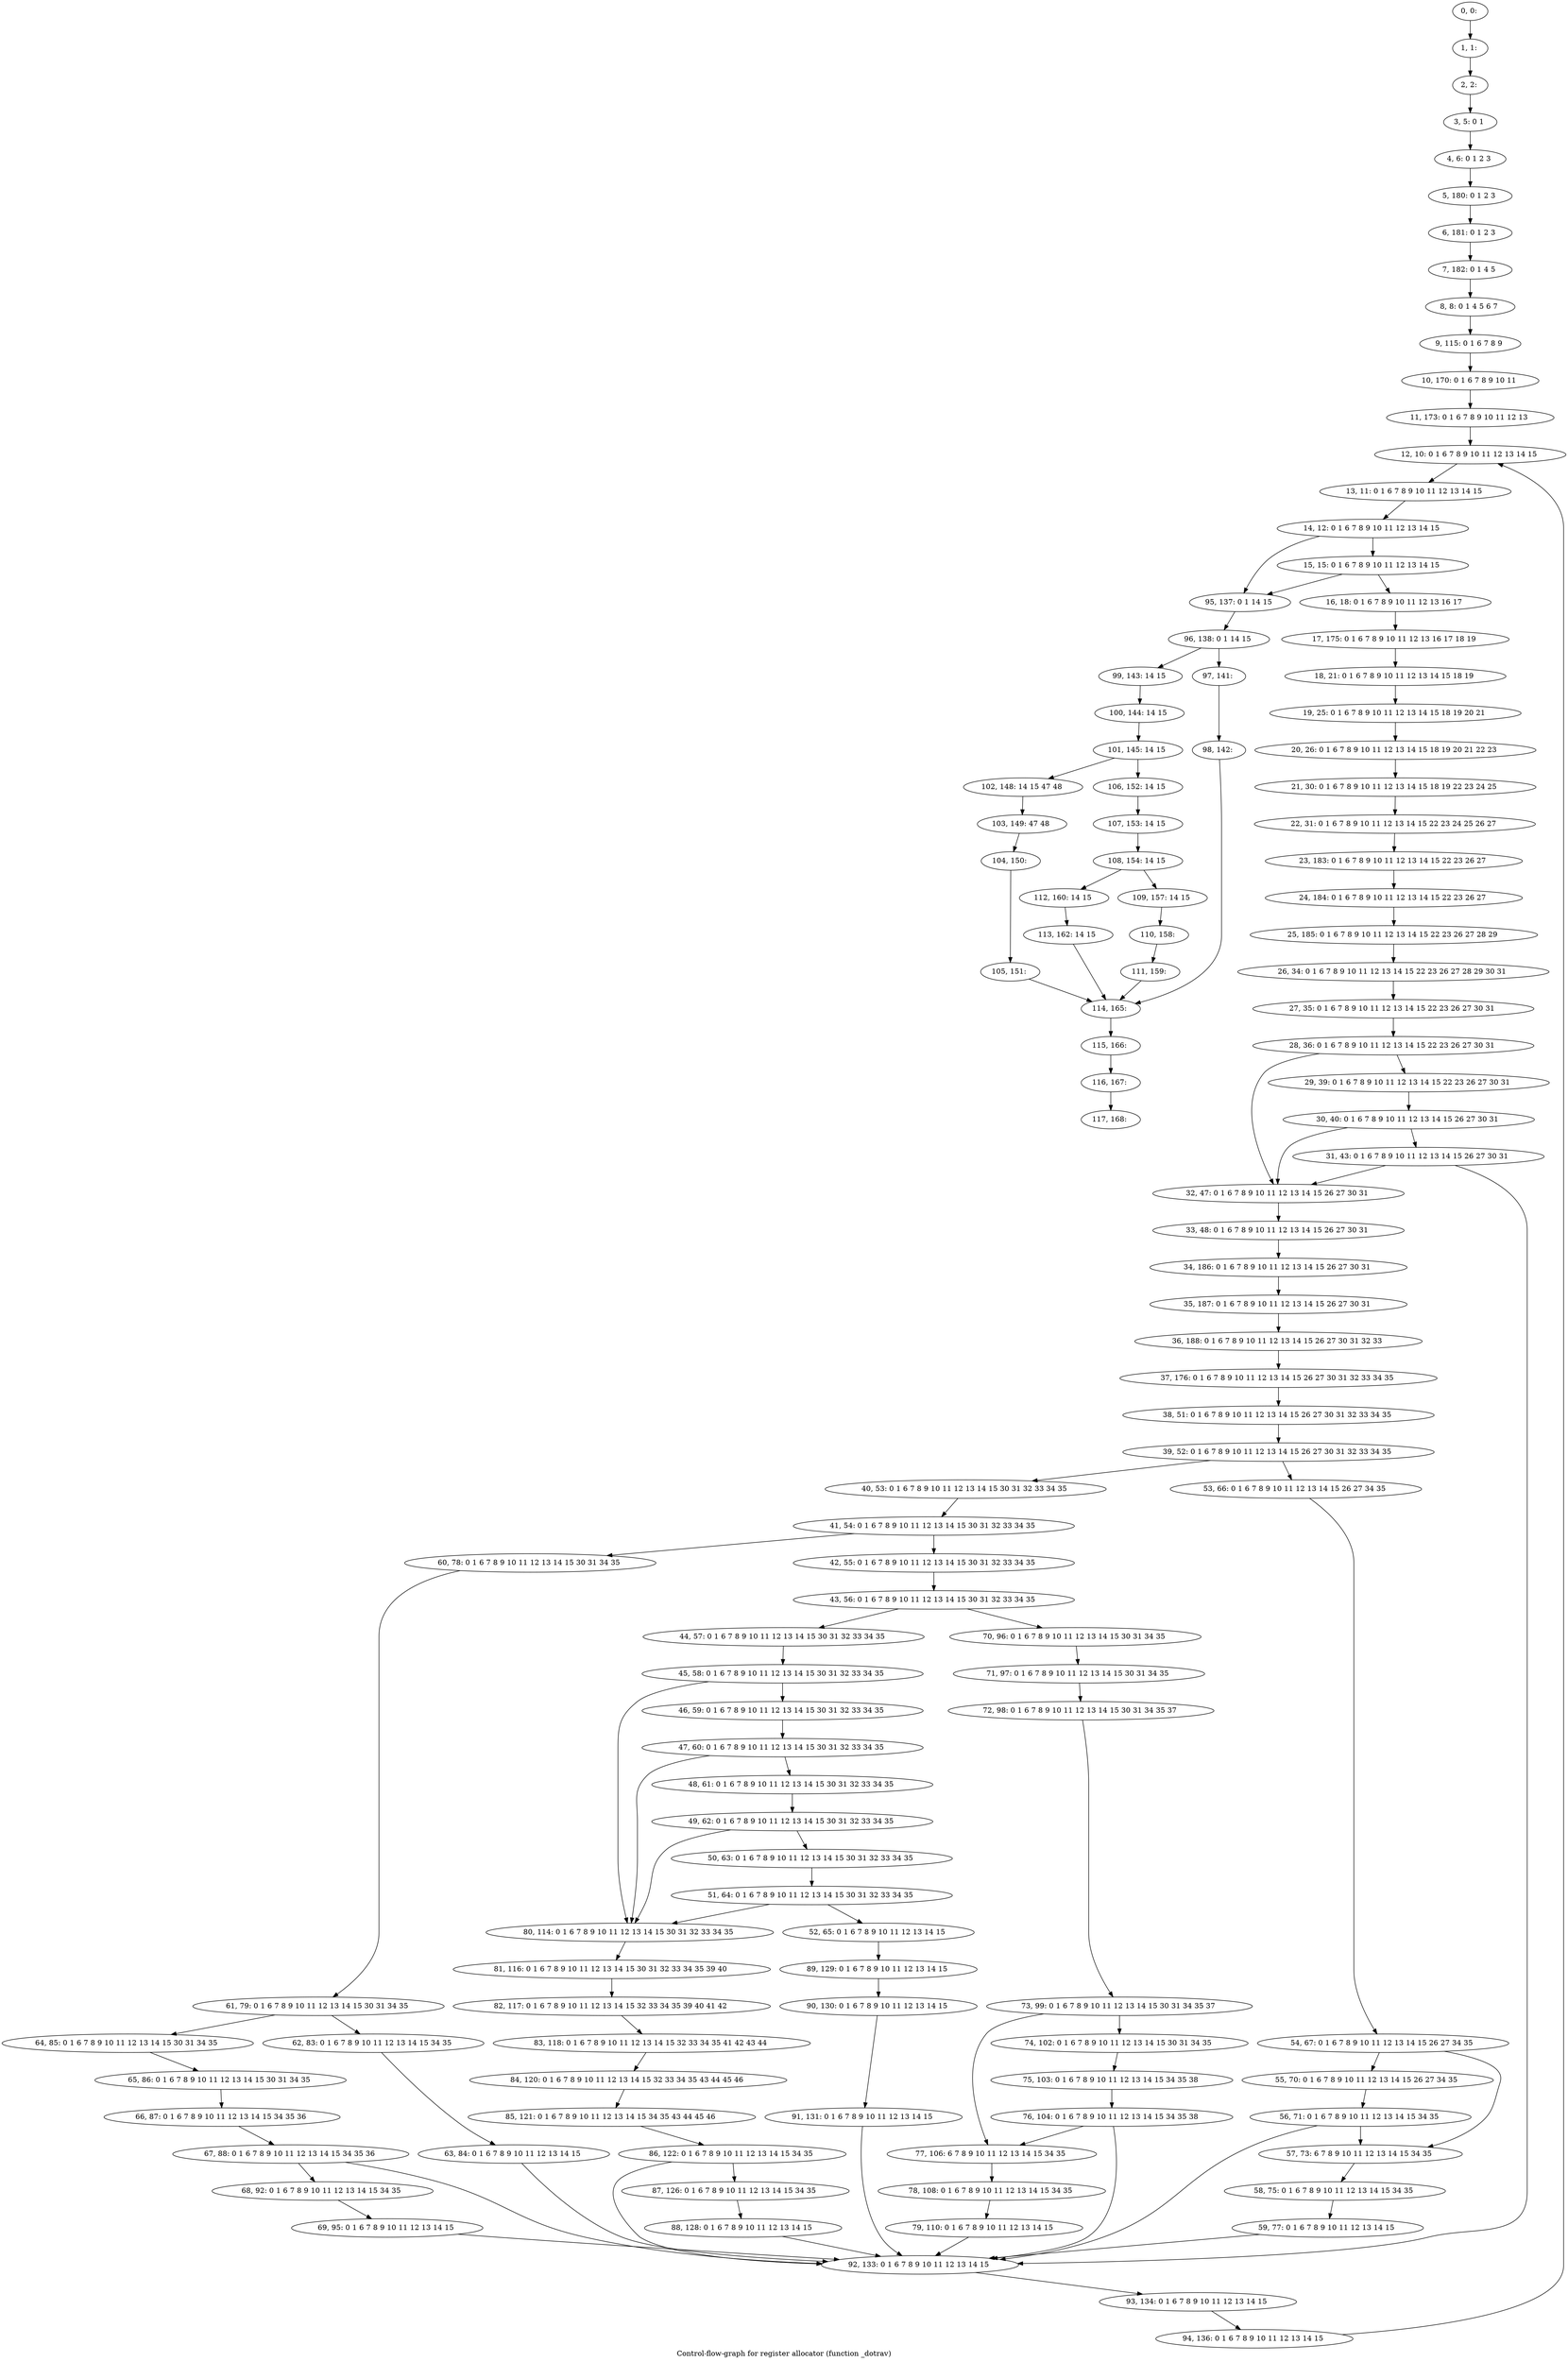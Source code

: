 digraph G {
graph [label="Control-flow-graph for register allocator (function _dotrav)"]
0[label="0, 0: "];
1[label="1, 1: "];
2[label="2, 2: "];
3[label="3, 5: 0 1 "];
4[label="4, 6: 0 1 2 3 "];
5[label="5, 180: 0 1 2 3 "];
6[label="6, 181: 0 1 2 3 "];
7[label="7, 182: 0 1 4 5 "];
8[label="8, 8: 0 1 4 5 6 7 "];
9[label="9, 115: 0 1 6 7 8 9 "];
10[label="10, 170: 0 1 6 7 8 9 10 11 "];
11[label="11, 173: 0 1 6 7 8 9 10 11 12 13 "];
12[label="12, 10: 0 1 6 7 8 9 10 11 12 13 14 15 "];
13[label="13, 11: 0 1 6 7 8 9 10 11 12 13 14 15 "];
14[label="14, 12: 0 1 6 7 8 9 10 11 12 13 14 15 "];
15[label="15, 15: 0 1 6 7 8 9 10 11 12 13 14 15 "];
16[label="16, 18: 0 1 6 7 8 9 10 11 12 13 16 17 "];
17[label="17, 175: 0 1 6 7 8 9 10 11 12 13 16 17 18 19 "];
18[label="18, 21: 0 1 6 7 8 9 10 11 12 13 14 15 18 19 "];
19[label="19, 25: 0 1 6 7 8 9 10 11 12 13 14 15 18 19 20 21 "];
20[label="20, 26: 0 1 6 7 8 9 10 11 12 13 14 15 18 19 20 21 22 23 "];
21[label="21, 30: 0 1 6 7 8 9 10 11 12 13 14 15 18 19 22 23 24 25 "];
22[label="22, 31: 0 1 6 7 8 9 10 11 12 13 14 15 22 23 24 25 26 27 "];
23[label="23, 183: 0 1 6 7 8 9 10 11 12 13 14 15 22 23 26 27 "];
24[label="24, 184: 0 1 6 7 8 9 10 11 12 13 14 15 22 23 26 27 "];
25[label="25, 185: 0 1 6 7 8 9 10 11 12 13 14 15 22 23 26 27 28 29 "];
26[label="26, 34: 0 1 6 7 8 9 10 11 12 13 14 15 22 23 26 27 28 29 30 31 "];
27[label="27, 35: 0 1 6 7 8 9 10 11 12 13 14 15 22 23 26 27 30 31 "];
28[label="28, 36: 0 1 6 7 8 9 10 11 12 13 14 15 22 23 26 27 30 31 "];
29[label="29, 39: 0 1 6 7 8 9 10 11 12 13 14 15 22 23 26 27 30 31 "];
30[label="30, 40: 0 1 6 7 8 9 10 11 12 13 14 15 26 27 30 31 "];
31[label="31, 43: 0 1 6 7 8 9 10 11 12 13 14 15 26 27 30 31 "];
32[label="32, 47: 0 1 6 7 8 9 10 11 12 13 14 15 26 27 30 31 "];
33[label="33, 48: 0 1 6 7 8 9 10 11 12 13 14 15 26 27 30 31 "];
34[label="34, 186: 0 1 6 7 8 9 10 11 12 13 14 15 26 27 30 31 "];
35[label="35, 187: 0 1 6 7 8 9 10 11 12 13 14 15 26 27 30 31 "];
36[label="36, 188: 0 1 6 7 8 9 10 11 12 13 14 15 26 27 30 31 32 33 "];
37[label="37, 176: 0 1 6 7 8 9 10 11 12 13 14 15 26 27 30 31 32 33 34 35 "];
38[label="38, 51: 0 1 6 7 8 9 10 11 12 13 14 15 26 27 30 31 32 33 34 35 "];
39[label="39, 52: 0 1 6 7 8 9 10 11 12 13 14 15 26 27 30 31 32 33 34 35 "];
40[label="40, 53: 0 1 6 7 8 9 10 11 12 13 14 15 30 31 32 33 34 35 "];
41[label="41, 54: 0 1 6 7 8 9 10 11 12 13 14 15 30 31 32 33 34 35 "];
42[label="42, 55: 0 1 6 7 8 9 10 11 12 13 14 15 30 31 32 33 34 35 "];
43[label="43, 56: 0 1 6 7 8 9 10 11 12 13 14 15 30 31 32 33 34 35 "];
44[label="44, 57: 0 1 6 7 8 9 10 11 12 13 14 15 30 31 32 33 34 35 "];
45[label="45, 58: 0 1 6 7 8 9 10 11 12 13 14 15 30 31 32 33 34 35 "];
46[label="46, 59: 0 1 6 7 8 9 10 11 12 13 14 15 30 31 32 33 34 35 "];
47[label="47, 60: 0 1 6 7 8 9 10 11 12 13 14 15 30 31 32 33 34 35 "];
48[label="48, 61: 0 1 6 7 8 9 10 11 12 13 14 15 30 31 32 33 34 35 "];
49[label="49, 62: 0 1 6 7 8 9 10 11 12 13 14 15 30 31 32 33 34 35 "];
50[label="50, 63: 0 1 6 7 8 9 10 11 12 13 14 15 30 31 32 33 34 35 "];
51[label="51, 64: 0 1 6 7 8 9 10 11 12 13 14 15 30 31 32 33 34 35 "];
52[label="52, 65: 0 1 6 7 8 9 10 11 12 13 14 15 "];
53[label="53, 66: 0 1 6 7 8 9 10 11 12 13 14 15 26 27 34 35 "];
54[label="54, 67: 0 1 6 7 8 9 10 11 12 13 14 15 26 27 34 35 "];
55[label="55, 70: 0 1 6 7 8 9 10 11 12 13 14 15 26 27 34 35 "];
56[label="56, 71: 0 1 6 7 8 9 10 11 12 13 14 15 34 35 "];
57[label="57, 73: 6 7 8 9 10 11 12 13 14 15 34 35 "];
58[label="58, 75: 0 1 6 7 8 9 10 11 12 13 14 15 34 35 "];
59[label="59, 77: 0 1 6 7 8 9 10 11 12 13 14 15 "];
60[label="60, 78: 0 1 6 7 8 9 10 11 12 13 14 15 30 31 34 35 "];
61[label="61, 79: 0 1 6 7 8 9 10 11 12 13 14 15 30 31 34 35 "];
62[label="62, 83: 0 1 6 7 8 9 10 11 12 13 14 15 34 35 "];
63[label="63, 84: 0 1 6 7 8 9 10 11 12 13 14 15 "];
64[label="64, 85: 0 1 6 7 8 9 10 11 12 13 14 15 30 31 34 35 "];
65[label="65, 86: 0 1 6 7 8 9 10 11 12 13 14 15 30 31 34 35 "];
66[label="66, 87: 0 1 6 7 8 9 10 11 12 13 14 15 34 35 36 "];
67[label="67, 88: 0 1 6 7 8 9 10 11 12 13 14 15 34 35 36 "];
68[label="68, 92: 0 1 6 7 8 9 10 11 12 13 14 15 34 35 "];
69[label="69, 95: 0 1 6 7 8 9 10 11 12 13 14 15 "];
70[label="70, 96: 0 1 6 7 8 9 10 11 12 13 14 15 30 31 34 35 "];
71[label="71, 97: 0 1 6 7 8 9 10 11 12 13 14 15 30 31 34 35 "];
72[label="72, 98: 0 1 6 7 8 9 10 11 12 13 14 15 30 31 34 35 37 "];
73[label="73, 99: 0 1 6 7 8 9 10 11 12 13 14 15 30 31 34 35 37 "];
74[label="74, 102: 0 1 6 7 8 9 10 11 12 13 14 15 30 31 34 35 "];
75[label="75, 103: 0 1 6 7 8 9 10 11 12 13 14 15 34 35 38 "];
76[label="76, 104: 0 1 6 7 8 9 10 11 12 13 14 15 34 35 38 "];
77[label="77, 106: 6 7 8 9 10 11 12 13 14 15 34 35 "];
78[label="78, 108: 0 1 6 7 8 9 10 11 12 13 14 15 34 35 "];
79[label="79, 110: 0 1 6 7 8 9 10 11 12 13 14 15 "];
80[label="80, 114: 0 1 6 7 8 9 10 11 12 13 14 15 30 31 32 33 34 35 "];
81[label="81, 116: 0 1 6 7 8 9 10 11 12 13 14 15 30 31 32 33 34 35 39 40 "];
82[label="82, 117: 0 1 6 7 8 9 10 11 12 13 14 15 32 33 34 35 39 40 41 42 "];
83[label="83, 118: 0 1 6 7 8 9 10 11 12 13 14 15 32 33 34 35 41 42 43 44 "];
84[label="84, 120: 0 1 6 7 8 9 10 11 12 13 14 15 32 33 34 35 43 44 45 46 "];
85[label="85, 121: 0 1 6 7 8 9 10 11 12 13 14 15 34 35 43 44 45 46 "];
86[label="86, 122: 0 1 6 7 8 9 10 11 12 13 14 15 34 35 "];
87[label="87, 126: 0 1 6 7 8 9 10 11 12 13 14 15 34 35 "];
88[label="88, 128: 0 1 6 7 8 9 10 11 12 13 14 15 "];
89[label="89, 129: 0 1 6 7 8 9 10 11 12 13 14 15 "];
90[label="90, 130: 0 1 6 7 8 9 10 11 12 13 14 15 "];
91[label="91, 131: 0 1 6 7 8 9 10 11 12 13 14 15 "];
92[label="92, 133: 0 1 6 7 8 9 10 11 12 13 14 15 "];
93[label="93, 134: 0 1 6 7 8 9 10 11 12 13 14 15 "];
94[label="94, 136: 0 1 6 7 8 9 10 11 12 13 14 15 "];
95[label="95, 137: 0 1 14 15 "];
96[label="96, 138: 0 1 14 15 "];
97[label="97, 141: "];
98[label="98, 142: "];
99[label="99, 143: 14 15 "];
100[label="100, 144: 14 15 "];
101[label="101, 145: 14 15 "];
102[label="102, 148: 14 15 47 48 "];
103[label="103, 149: 47 48 "];
104[label="104, 150: "];
105[label="105, 151: "];
106[label="106, 152: 14 15 "];
107[label="107, 153: 14 15 "];
108[label="108, 154: 14 15 "];
109[label="109, 157: 14 15 "];
110[label="110, 158: "];
111[label="111, 159: "];
112[label="112, 160: 14 15 "];
113[label="113, 162: 14 15 "];
114[label="114, 165: "];
115[label="115, 166: "];
116[label="116, 167: "];
117[label="117, 168: "];
0->1 ;
1->2 ;
2->3 ;
3->4 ;
4->5 ;
5->6 ;
6->7 ;
7->8 ;
8->9 ;
9->10 ;
10->11 ;
11->12 ;
12->13 ;
13->14 ;
14->15 ;
14->95 ;
15->16 ;
15->95 ;
16->17 ;
17->18 ;
18->19 ;
19->20 ;
20->21 ;
21->22 ;
22->23 ;
23->24 ;
24->25 ;
25->26 ;
26->27 ;
27->28 ;
28->29 ;
28->32 ;
29->30 ;
30->31 ;
30->32 ;
31->32 ;
31->92 ;
32->33 ;
33->34 ;
34->35 ;
35->36 ;
36->37 ;
37->38 ;
38->39 ;
39->40 ;
39->53 ;
40->41 ;
41->42 ;
41->60 ;
42->43 ;
43->44 ;
43->70 ;
44->45 ;
45->46 ;
45->80 ;
46->47 ;
47->48 ;
47->80 ;
48->49 ;
49->50 ;
49->80 ;
50->51 ;
51->52 ;
51->80 ;
52->89 ;
53->54 ;
54->55 ;
54->57 ;
55->56 ;
56->57 ;
56->92 ;
57->58 ;
58->59 ;
59->92 ;
60->61 ;
61->62 ;
61->64 ;
62->63 ;
63->92 ;
64->65 ;
65->66 ;
66->67 ;
67->68 ;
67->92 ;
68->69 ;
69->92 ;
70->71 ;
71->72 ;
72->73 ;
73->74 ;
73->77 ;
74->75 ;
75->76 ;
76->77 ;
76->92 ;
77->78 ;
78->79 ;
79->92 ;
80->81 ;
81->82 ;
82->83 ;
83->84 ;
84->85 ;
85->86 ;
86->87 ;
86->92 ;
87->88 ;
88->92 ;
89->90 ;
90->91 ;
91->92 ;
92->93 ;
93->94 ;
94->12 ;
95->96 ;
96->97 ;
96->99 ;
97->98 ;
98->114 ;
99->100 ;
100->101 ;
101->102 ;
101->106 ;
102->103 ;
103->104 ;
104->105 ;
105->114 ;
106->107 ;
107->108 ;
108->109 ;
108->112 ;
109->110 ;
110->111 ;
111->114 ;
112->113 ;
113->114 ;
114->115 ;
115->116 ;
116->117 ;
}
